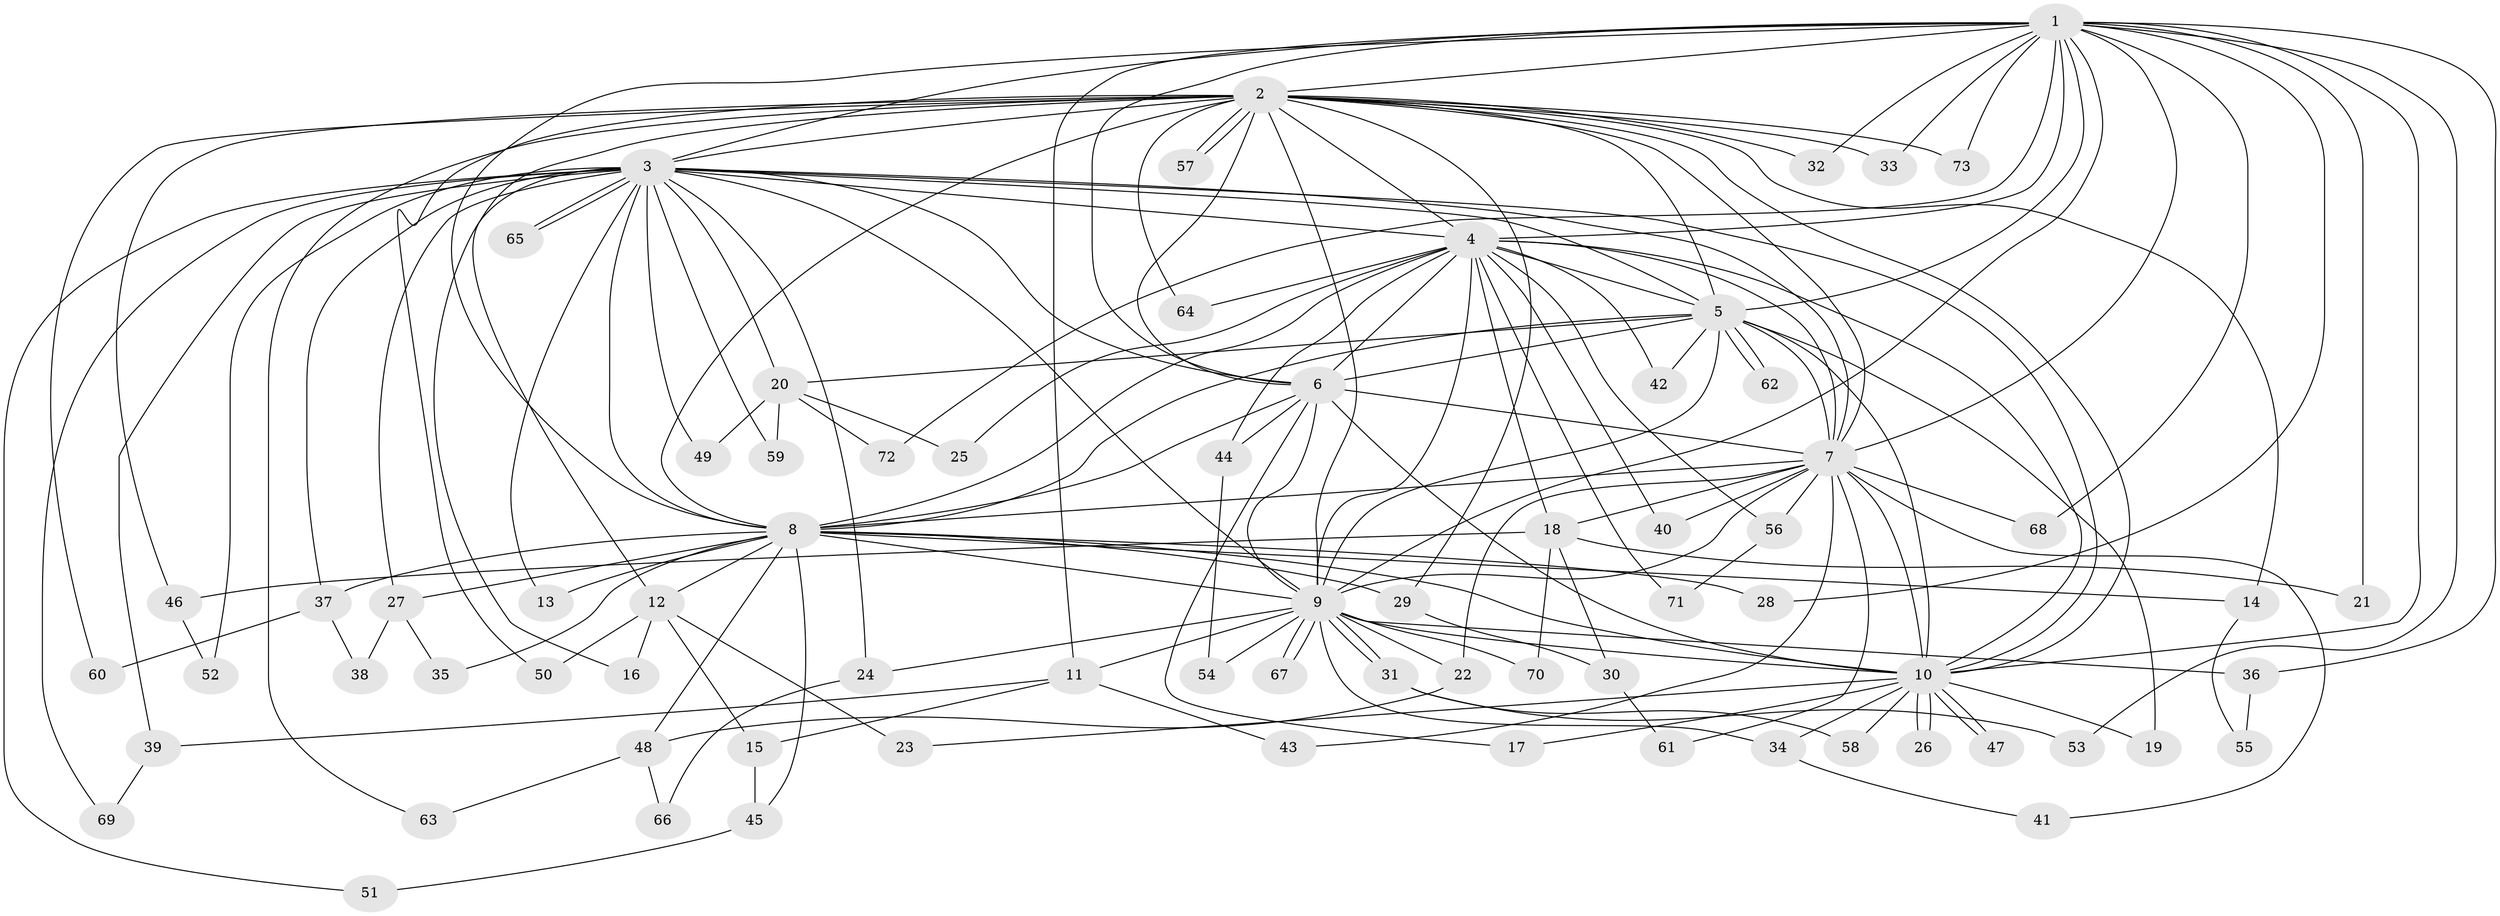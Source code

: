 // coarse degree distribution, {16: 0.05555555555555555, 18: 0.027777777777777776, 13: 0.027777777777777776, 9: 0.027777777777777776, 14: 0.05555555555555555, 15: 0.05555555555555555, 5: 0.05555555555555555, 2: 0.3611111111111111, 3: 0.19444444444444445, 4: 0.05555555555555555, 1: 0.08333333333333333}
// Generated by graph-tools (version 1.1) at 2025/17/03/04/25 18:17:26]
// undirected, 73 vertices, 171 edges
graph export_dot {
graph [start="1"]
  node [color=gray90,style=filled];
  1;
  2;
  3;
  4;
  5;
  6;
  7;
  8;
  9;
  10;
  11;
  12;
  13;
  14;
  15;
  16;
  17;
  18;
  19;
  20;
  21;
  22;
  23;
  24;
  25;
  26;
  27;
  28;
  29;
  30;
  31;
  32;
  33;
  34;
  35;
  36;
  37;
  38;
  39;
  40;
  41;
  42;
  43;
  44;
  45;
  46;
  47;
  48;
  49;
  50;
  51;
  52;
  53;
  54;
  55;
  56;
  57;
  58;
  59;
  60;
  61;
  62;
  63;
  64;
  65;
  66;
  67;
  68;
  69;
  70;
  71;
  72;
  73;
  1 -- 2;
  1 -- 3;
  1 -- 4;
  1 -- 5;
  1 -- 6;
  1 -- 7;
  1 -- 8;
  1 -- 9;
  1 -- 10;
  1 -- 11;
  1 -- 21;
  1 -- 28;
  1 -- 32;
  1 -- 33;
  1 -- 36;
  1 -- 53;
  1 -- 68;
  1 -- 72;
  1 -- 73;
  2 -- 3;
  2 -- 4;
  2 -- 5;
  2 -- 6;
  2 -- 7;
  2 -- 8;
  2 -- 9;
  2 -- 10;
  2 -- 12;
  2 -- 14;
  2 -- 29;
  2 -- 32;
  2 -- 33;
  2 -- 46;
  2 -- 50;
  2 -- 57;
  2 -- 57;
  2 -- 60;
  2 -- 63;
  2 -- 64;
  2 -- 73;
  3 -- 4;
  3 -- 5;
  3 -- 6;
  3 -- 7;
  3 -- 8;
  3 -- 9;
  3 -- 10;
  3 -- 13;
  3 -- 16;
  3 -- 20;
  3 -- 24;
  3 -- 27;
  3 -- 37;
  3 -- 39;
  3 -- 49;
  3 -- 51;
  3 -- 52;
  3 -- 59;
  3 -- 65;
  3 -- 65;
  3 -- 69;
  4 -- 5;
  4 -- 6;
  4 -- 7;
  4 -- 8;
  4 -- 9;
  4 -- 10;
  4 -- 18;
  4 -- 25;
  4 -- 40;
  4 -- 42;
  4 -- 44;
  4 -- 56;
  4 -- 64;
  4 -- 71;
  5 -- 6;
  5 -- 7;
  5 -- 8;
  5 -- 9;
  5 -- 10;
  5 -- 19;
  5 -- 20;
  5 -- 42;
  5 -- 62;
  5 -- 62;
  6 -- 7;
  6 -- 8;
  6 -- 9;
  6 -- 10;
  6 -- 17;
  6 -- 44;
  7 -- 8;
  7 -- 9;
  7 -- 10;
  7 -- 18;
  7 -- 22;
  7 -- 40;
  7 -- 41;
  7 -- 43;
  7 -- 56;
  7 -- 61;
  7 -- 68;
  8 -- 9;
  8 -- 10;
  8 -- 12;
  8 -- 13;
  8 -- 14;
  8 -- 27;
  8 -- 28;
  8 -- 29;
  8 -- 35;
  8 -- 37;
  8 -- 45;
  8 -- 48;
  9 -- 10;
  9 -- 11;
  9 -- 22;
  9 -- 24;
  9 -- 31;
  9 -- 31;
  9 -- 34;
  9 -- 36;
  9 -- 54;
  9 -- 67;
  9 -- 67;
  9 -- 70;
  10 -- 17;
  10 -- 19;
  10 -- 23;
  10 -- 26;
  10 -- 26;
  10 -- 34;
  10 -- 47;
  10 -- 47;
  10 -- 58;
  11 -- 15;
  11 -- 39;
  11 -- 43;
  12 -- 15;
  12 -- 16;
  12 -- 23;
  12 -- 50;
  14 -- 55;
  15 -- 45;
  18 -- 21;
  18 -- 30;
  18 -- 46;
  18 -- 70;
  20 -- 25;
  20 -- 49;
  20 -- 59;
  20 -- 72;
  22 -- 48;
  24 -- 66;
  27 -- 35;
  27 -- 38;
  29 -- 30;
  30 -- 61;
  31 -- 53;
  31 -- 58;
  34 -- 41;
  36 -- 55;
  37 -- 38;
  37 -- 60;
  39 -- 69;
  44 -- 54;
  45 -- 51;
  46 -- 52;
  48 -- 63;
  48 -- 66;
  56 -- 71;
}
